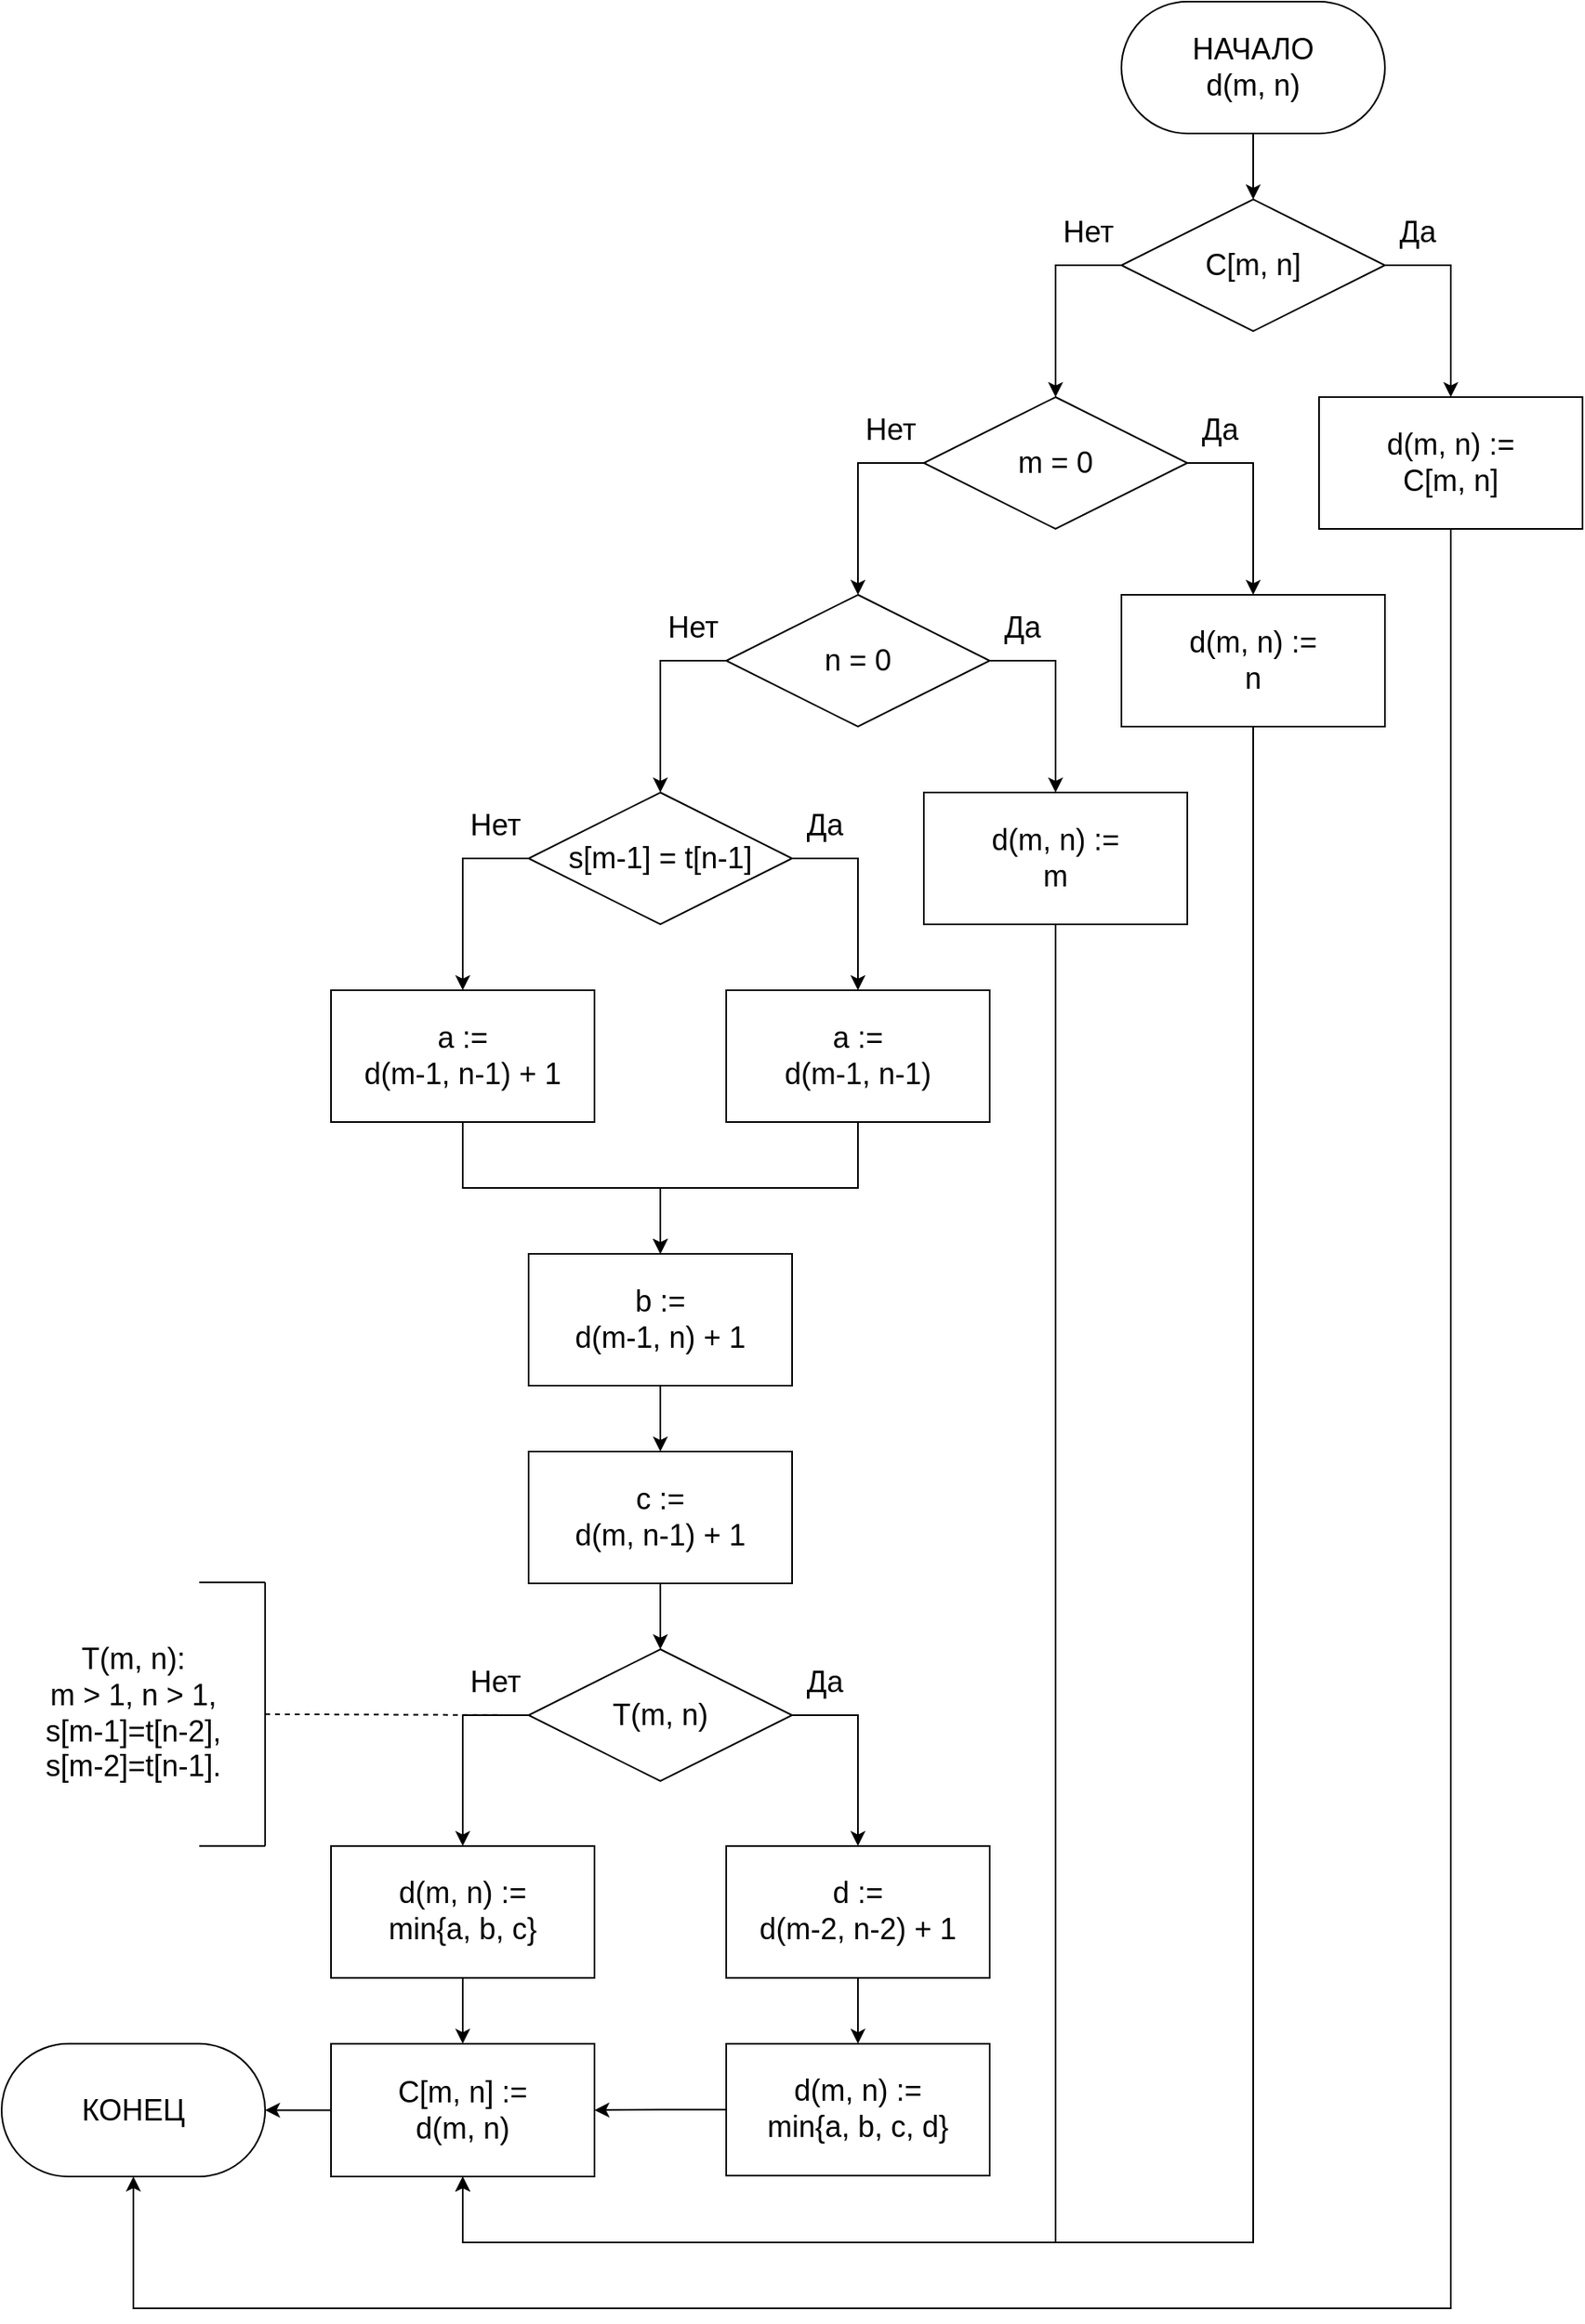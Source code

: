 <mxfile>
    <diagram id="Ifpsmnqbu2o1SuFbgTzM" name="Страница 1">
        <mxGraphModel dx="1494" dy="1073" grid="1" gridSize="10" guides="1" tooltips="1" connect="1" arrows="1" fold="1" page="1" pageScale="1" pageWidth="1200" pageHeight="1920" math="0" shadow="0">
            <root>
                <mxCell id="0"/>
                <mxCell id="1" parent="0"/>
                <mxCell id="106" style="edgeStyle=orthogonalEdgeStyle;rounded=0;html=1;exitX=0.5;exitY=1;exitDx=0;exitDy=0;entryX=0.5;entryY=0;entryDx=0;entryDy=0;fontSize=18;" parent="1" source="2" target="103" edge="1">
                    <mxGeometry relative="1" as="geometry"/>
                </mxCell>
                <mxCell id="2" value="НАЧАЛО&lt;br style=&quot;font-size: 18px;&quot;&gt;d(m, n)" style="rounded=1;whiteSpace=wrap;html=1;arcSize=50;fontSize=18;" parent="1" vertex="1">
                    <mxGeometry x="800" y="260" width="160" height="80" as="geometry"/>
                </mxCell>
                <mxCell id="67" style="edgeStyle=orthogonalEdgeStyle;rounded=0;html=1;exitX=1;exitY=0.5;exitDx=0;exitDy=0;entryX=0.5;entryY=0;entryDx=0;entryDy=0;fontSize=18;" parent="1" source="65" target="66" edge="1">
                    <mxGeometry relative="1" as="geometry"/>
                </mxCell>
                <mxCell id="71" style="edgeStyle=orthogonalEdgeStyle;rounded=0;html=1;exitX=0;exitY=0.5;exitDx=0;exitDy=0;entryX=0.5;entryY=0;entryDx=0;entryDy=0;fontSize=18;" parent="1" source="65" target="69" edge="1">
                    <mxGeometry relative="1" as="geometry"/>
                </mxCell>
                <mxCell id="65" value="m = 0" style="rhombus;whiteSpace=wrap;html=1;fontSize=18;" parent="1" vertex="1">
                    <mxGeometry x="680" y="500" width="160" height="80" as="geometry"/>
                </mxCell>
                <mxCell id="102" style="edgeStyle=orthogonalEdgeStyle;rounded=0;html=1;exitX=0.5;exitY=1;exitDx=0;exitDy=0;entryX=0.5;entryY=1;entryDx=0;entryDy=0;fontSize=18;" parent="1" source="66" edge="1">
                    <mxGeometry relative="1" as="geometry">
                        <Array as="points">
                            <mxPoint x="880" y="1620"/>
                            <mxPoint x="400" y="1620"/>
                        </Array>
                        <mxPoint x="400" y="1580" as="targetPoint"/>
                    </mxGeometry>
                </mxCell>
                <mxCell id="66" value="d(m, n) :=&lt;br style=&quot;font-size: 18px;&quot;&gt;n" style="rounded=0;whiteSpace=wrap;html=1;fontSize=18;" parent="1" vertex="1">
                    <mxGeometry x="800" y="620" width="160" height="80" as="geometry"/>
                </mxCell>
                <mxCell id="68" style="edgeStyle=orthogonalEdgeStyle;rounded=0;html=1;exitX=1;exitY=0.5;exitDx=0;exitDy=0;entryX=0.5;entryY=0;entryDx=0;entryDy=0;fontSize=18;" parent="1" source="69" target="70" edge="1">
                    <mxGeometry relative="1" as="geometry"/>
                </mxCell>
                <mxCell id="74" style="edgeStyle=orthogonalEdgeStyle;rounded=0;html=1;exitX=0;exitY=0.5;exitDx=0;exitDy=0;entryX=0.5;entryY=0;entryDx=0;entryDy=0;fontSize=18;" parent="1" source="69" target="72" edge="1">
                    <mxGeometry relative="1" as="geometry"/>
                </mxCell>
                <mxCell id="69" value="n = 0" style="rhombus;whiteSpace=wrap;html=1;fontSize=18;" parent="1" vertex="1">
                    <mxGeometry x="560" y="620" width="160" height="80" as="geometry"/>
                </mxCell>
                <mxCell id="101" style="edgeStyle=orthogonalEdgeStyle;rounded=0;html=1;exitX=0.5;exitY=1;exitDx=0;exitDy=0;entryX=0.5;entryY=1;entryDx=0;entryDy=0;fontSize=18;" parent="1" source="70" target="107" edge="1">
                    <mxGeometry relative="1" as="geometry">
                        <Array as="points">
                            <mxPoint x="760" y="1620"/>
                            <mxPoint x="400" y="1620"/>
                        </Array>
                        <mxPoint x="400" y="1580" as="targetPoint"/>
                    </mxGeometry>
                </mxCell>
                <mxCell id="70" value="d(m, n) :=&lt;br style=&quot;font-size: 18px;&quot;&gt;m" style="rounded=0;whiteSpace=wrap;html=1;fontSize=18;" parent="1" vertex="1">
                    <mxGeometry x="680" y="740" width="160" height="80" as="geometry"/>
                </mxCell>
                <mxCell id="76" style="edgeStyle=orthogonalEdgeStyle;rounded=0;html=1;exitX=1;exitY=0.5;exitDx=0;exitDy=0;entryX=0.5;entryY=0;entryDx=0;entryDy=0;fontSize=18;" parent="1" source="72" target="75" edge="1">
                    <mxGeometry relative="1" as="geometry"/>
                </mxCell>
                <mxCell id="78" style="edgeStyle=orthogonalEdgeStyle;rounded=0;html=1;exitX=0;exitY=0.5;exitDx=0;exitDy=0;entryX=0.5;entryY=0;entryDx=0;entryDy=0;fontSize=18;" parent="1" source="72" target="77" edge="1">
                    <mxGeometry relative="1" as="geometry"/>
                </mxCell>
                <mxCell id="72" value="s[m-1] = t[n-1]" style="rhombus;whiteSpace=wrap;html=1;fontSize=18;" parent="1" vertex="1">
                    <mxGeometry x="440" y="740" width="160" height="80" as="geometry"/>
                </mxCell>
                <mxCell id="80" style="edgeStyle=orthogonalEdgeStyle;rounded=0;html=1;exitX=0.5;exitY=1;exitDx=0;exitDy=0;entryX=0.5;entryY=0;entryDx=0;entryDy=0;fontSize=18;" parent="1" source="75" target="79" edge="1">
                    <mxGeometry relative="1" as="geometry"/>
                </mxCell>
                <mxCell id="75" value="a :=&lt;br style=&quot;font-size: 18px;&quot;&gt;d(m-1, n-1)" style="rounded=0;whiteSpace=wrap;html=1;fontSize=18;" parent="1" vertex="1">
                    <mxGeometry x="560" y="860" width="160" height="80" as="geometry"/>
                </mxCell>
                <mxCell id="81" style="edgeStyle=orthogonalEdgeStyle;rounded=0;html=1;exitX=0.5;exitY=1;exitDx=0;exitDy=0;entryX=0.5;entryY=0;entryDx=0;entryDy=0;fontSize=18;" parent="1" source="77" target="79" edge="1">
                    <mxGeometry relative="1" as="geometry"/>
                </mxCell>
                <mxCell id="77" value="a :=&lt;br style=&quot;font-size: 18px;&quot;&gt;d(m-1, n-1) + 1" style="rounded=0;whiteSpace=wrap;html=1;fontSize=18;" parent="1" vertex="1">
                    <mxGeometry x="320" y="860" width="160" height="80" as="geometry"/>
                </mxCell>
                <mxCell id="83" style="edgeStyle=orthogonalEdgeStyle;rounded=0;html=1;exitX=0.5;exitY=1;exitDx=0;exitDy=0;entryX=0.5;entryY=0;entryDx=0;entryDy=0;fontSize=18;" parent="1" source="79" target="82" edge="1">
                    <mxGeometry relative="1" as="geometry"/>
                </mxCell>
                <mxCell id="79" value="b :=&lt;br style=&quot;font-size: 18px;&quot;&gt;d(m-1, n) + 1" style="rounded=0;whiteSpace=wrap;html=1;fontSize=18;" parent="1" vertex="1">
                    <mxGeometry x="440" y="1020" width="160" height="80" as="geometry"/>
                </mxCell>
                <mxCell id="85" style="edgeStyle=orthogonalEdgeStyle;rounded=0;html=1;exitX=0.5;exitY=1;exitDx=0;exitDy=0;entryX=0.5;entryY=0;entryDx=0;entryDy=0;fontSize=18;" parent="1" source="82" target="84" edge="1">
                    <mxGeometry relative="1" as="geometry"/>
                </mxCell>
                <mxCell id="82" value="c :=&lt;br style=&quot;font-size: 18px;&quot;&gt;d(m, n-1) + 1" style="rounded=0;whiteSpace=wrap;html=1;fontSize=18;" parent="1" vertex="1">
                    <mxGeometry x="440" y="1140" width="160" height="80" as="geometry"/>
                </mxCell>
                <mxCell id="95" style="edgeStyle=orthogonalEdgeStyle;rounded=0;html=1;exitX=0;exitY=0.5;exitDx=0;exitDy=0;entryX=0.5;entryY=0;entryDx=0;entryDy=0;fontSize=18;" parent="1" source="84" target="94" edge="1">
                    <mxGeometry relative="1" as="geometry"/>
                </mxCell>
                <mxCell id="96" style="edgeStyle=orthogonalEdgeStyle;rounded=0;html=1;exitX=1;exitY=0.5;exitDx=0;exitDy=0;entryX=0.5;entryY=0;entryDx=0;entryDy=0;fontSize=18;" parent="1" source="84" target="92" edge="1">
                    <mxGeometry relative="1" as="geometry"/>
                </mxCell>
                <mxCell id="84" value="T(m, n)" style="rhombus;whiteSpace=wrap;html=1;fontSize=18;" parent="1" vertex="1">
                    <mxGeometry x="440" y="1260" width="160" height="80" as="geometry"/>
                </mxCell>
                <mxCell id="86" value="" style="endArrow=none;dashed=1;html=1;rounded=0;fontSize=18;entryX=0;entryY=0.5;entryDx=0;entryDy=0;exitX=1;exitY=0.5;exitDx=0;exitDy=0;" parent="1" source="90" target="84" edge="1">
                    <mxGeometry width="50" height="50" relative="1" as="geometry">
                        <mxPoint x="280" y="1299.41" as="sourcePoint"/>
                        <mxPoint x="440" y="1299.41" as="targetPoint"/>
                    </mxGeometry>
                </mxCell>
                <mxCell id="87" value="" style="endArrow=none;html=1;rounded=0;fontSize=18;entryX=1;entryY=0;entryDx=0;entryDy=0;exitX=1;exitY=1;exitDx=0;exitDy=0;" parent="1" source="90" target="90" edge="1">
                    <mxGeometry width="50" height="50" relative="1" as="geometry">
                        <mxPoint x="280" y="1339.41" as="sourcePoint"/>
                        <mxPoint x="280" y="1259.41" as="targetPoint"/>
                    </mxGeometry>
                </mxCell>
                <mxCell id="88" value="" style="endArrow=none;html=1;rounded=0;fontSize=18;exitX=0.75;exitY=0;exitDx=0;exitDy=0;entryX=1;entryY=0;entryDx=0;entryDy=0;" parent="1" source="90" target="90" edge="1">
                    <mxGeometry width="50" height="50" relative="1" as="geometry">
                        <mxPoint x="240" y="1179.41" as="sourcePoint"/>
                        <mxPoint x="280" y="1179.41" as="targetPoint"/>
                    </mxGeometry>
                </mxCell>
                <mxCell id="89" value="" style="endArrow=none;html=1;rounded=0;fontSize=18;entryX=1;entryY=1;entryDx=0;entryDy=0;exitX=0.75;exitY=1;exitDx=0;exitDy=0;" parent="1" source="90" target="90" edge="1">
                    <mxGeometry width="50" height="50" relative="1" as="geometry">
                        <mxPoint x="240" y="1339.41" as="sourcePoint"/>
                        <mxPoint x="280" y="1339.41" as="targetPoint"/>
                    </mxGeometry>
                </mxCell>
                <mxCell id="90" value="T(m, n):&lt;br style=&quot;font-size: 18px;&quot;&gt;m &amp;gt; 1, n &amp;gt; 1,&lt;br style=&quot;font-size: 18px;&quot;&gt;s[m-1]=t[n-2],&lt;br style=&quot;font-size: 18px;&quot;&gt;s[m-2]=t[n-1]." style="text;html=1;strokeColor=none;fillColor=none;align=center;verticalAlign=middle;whiteSpace=wrap;rounded=0;fontSize=18;" parent="1" vertex="1">
                    <mxGeometry x="120" y="1219.41" width="160" height="160" as="geometry"/>
                </mxCell>
                <mxCell id="91" style="edgeStyle=orthogonalEdgeStyle;rounded=0;html=1;exitX=0.5;exitY=1;exitDx=0;exitDy=0;entryX=0.5;entryY=0;entryDx=0;entryDy=0;fontSize=18;" parent="1" source="92" target="93" edge="1">
                    <mxGeometry relative="1" as="geometry"/>
                </mxCell>
                <mxCell id="92" value="d :=&lt;br style=&quot;font-size: 18px;&quot;&gt;d(m-2, n-2) + 1" style="rounded=0;whiteSpace=wrap;html=1;fontSize=18;" parent="1" vertex="1">
                    <mxGeometry x="560" y="1379.41" width="160" height="80" as="geometry"/>
                </mxCell>
                <mxCell id="100" style="edgeStyle=orthogonalEdgeStyle;rounded=0;html=1;exitX=0;exitY=0.5;exitDx=0;exitDy=0;entryX=1;entryY=0.5;entryDx=0;entryDy=0;fontSize=18;" parent="1" source="93" target="107" edge="1">
                    <mxGeometry relative="1" as="geometry">
                        <mxPoint x="480" y="1539.705" as="targetPoint"/>
                    </mxGeometry>
                </mxCell>
                <mxCell id="93" value="d(m, n) :=&lt;br style=&quot;font-size: 18px;&quot;&gt;min{a, b, c, d}" style="rounded=0;whiteSpace=wrap;html=1;fontSize=18;" parent="1" vertex="1">
                    <mxGeometry x="560" y="1499.41" width="160" height="80" as="geometry"/>
                </mxCell>
                <mxCell id="98" style="edgeStyle=orthogonalEdgeStyle;rounded=0;html=1;exitX=0.5;exitY=1;exitDx=0;exitDy=0;entryX=0.5;entryY=0;entryDx=0;entryDy=0;fontSize=18;" parent="1" source="94" edge="1">
                    <mxGeometry relative="1" as="geometry">
                        <mxPoint x="400" y="1499.41" as="targetPoint"/>
                    </mxGeometry>
                </mxCell>
                <mxCell id="94" value="d(m, n) :=&lt;br style=&quot;font-size: 18px;&quot;&gt;min{a, b, c}" style="rounded=0;whiteSpace=wrap;html=1;fontSize=18;" parent="1" vertex="1">
                    <mxGeometry x="320" y="1379.41" width="160" height="80" as="geometry"/>
                </mxCell>
                <mxCell id="105" style="edgeStyle=orthogonalEdgeStyle;html=1;exitX=1;exitY=0.5;exitDx=0;exitDy=0;fontSize=18;rounded=0;entryX=0.5;entryY=0;entryDx=0;entryDy=0;" parent="1" source="103" target="104" edge="1">
                    <mxGeometry relative="1" as="geometry">
                        <mxPoint x="1020.0" y="430" as="targetPoint"/>
                    </mxGeometry>
                </mxCell>
                <mxCell id="110" style="edgeStyle=orthogonalEdgeStyle;rounded=0;html=1;exitX=0;exitY=0.5;exitDx=0;exitDy=0;entryX=0.5;entryY=0;entryDx=0;entryDy=0;fontSize=18;" parent="1" source="103" target="65" edge="1">
                    <mxGeometry relative="1" as="geometry"/>
                </mxCell>
                <mxCell id="103" value="C[m, n]" style="rhombus;whiteSpace=wrap;html=1;fontSize=18;" parent="1" vertex="1">
                    <mxGeometry x="800" y="380" width="160" height="80" as="geometry"/>
                </mxCell>
                <mxCell id="112" style="edgeStyle=orthogonalEdgeStyle;rounded=0;html=1;exitX=0.5;exitY=1;exitDx=0;exitDy=0;entryX=0.5;entryY=1;entryDx=0;entryDy=0;fontSize=18;" parent="1" source="104" target="108" edge="1">
                    <mxGeometry relative="1" as="geometry">
                        <Array as="points">
                            <mxPoint x="1000" y="1660"/>
                            <mxPoint x="200" y="1660"/>
                        </Array>
                    </mxGeometry>
                </mxCell>
                <mxCell id="104" value="d(m, n) :=&lt;br&gt;C[m, n]" style="rounded=0;whiteSpace=wrap;html=1;fontSize=18;" parent="1" vertex="1">
                    <mxGeometry x="920" y="500" width="160" height="80" as="geometry"/>
                </mxCell>
                <mxCell id="109" style="edgeStyle=orthogonalEdgeStyle;rounded=0;html=1;exitX=0;exitY=0.5;exitDx=0;exitDy=0;entryX=1;entryY=0.5;entryDx=0;entryDy=0;fontSize=18;" parent="1" source="107" target="108" edge="1">
                    <mxGeometry relative="1" as="geometry"/>
                </mxCell>
                <mxCell id="107" value="C[m, n] :=&lt;br&gt;d(m, n)" style="rounded=0;whiteSpace=wrap;html=1;fontSize=18;" parent="1" vertex="1">
                    <mxGeometry x="320" y="1499.41" width="160" height="80.59" as="geometry"/>
                </mxCell>
                <mxCell id="108" value="КОНЕЦ" style="rounded=1;whiteSpace=wrap;html=1;fontSize=18;arcSize=50;" parent="1" vertex="1">
                    <mxGeometry x="120" y="1499.41" width="160" height="80.59" as="geometry"/>
                </mxCell>
                <mxCell id="113" value="Да" style="text;html=1;strokeColor=none;fillColor=none;align=center;verticalAlign=middle;whiteSpace=wrap;rounded=0;fontSize=18;" vertex="1" parent="1">
                    <mxGeometry x="960" y="380" width="40" height="40" as="geometry"/>
                </mxCell>
                <mxCell id="114" value="Да" style="text;html=1;strokeColor=none;fillColor=none;align=center;verticalAlign=middle;whiteSpace=wrap;rounded=0;fontSize=18;" vertex="1" parent="1">
                    <mxGeometry x="840" y="500" width="40" height="40" as="geometry"/>
                </mxCell>
                <mxCell id="116" value="Нет" style="text;html=1;strokeColor=none;fillColor=none;align=center;verticalAlign=middle;whiteSpace=wrap;rounded=0;fontSize=18;" vertex="1" parent="1">
                    <mxGeometry x="760" y="380" width="40" height="40" as="geometry"/>
                </mxCell>
                <mxCell id="117" value="Нет" style="text;html=1;strokeColor=none;fillColor=none;align=center;verticalAlign=middle;whiteSpace=wrap;rounded=0;fontSize=18;" vertex="1" parent="1">
                    <mxGeometry x="640" y="500" width="40" height="40" as="geometry"/>
                </mxCell>
                <mxCell id="118" value="Нет" style="text;html=1;strokeColor=none;fillColor=none;align=center;verticalAlign=middle;whiteSpace=wrap;rounded=0;fontSize=18;" vertex="1" parent="1">
                    <mxGeometry x="520" y="620" width="40" height="40" as="geometry"/>
                </mxCell>
                <mxCell id="119" value="Нет" style="text;html=1;strokeColor=none;fillColor=none;align=center;verticalAlign=middle;whiteSpace=wrap;rounded=0;fontSize=18;" vertex="1" parent="1">
                    <mxGeometry x="400" y="740" width="40" height="40" as="geometry"/>
                </mxCell>
                <mxCell id="120" value="Нет" style="text;html=1;strokeColor=none;fillColor=none;align=center;verticalAlign=middle;whiteSpace=wrap;rounded=0;fontSize=18;" vertex="1" parent="1">
                    <mxGeometry x="400" y="1260" width="40" height="40" as="geometry"/>
                </mxCell>
                <mxCell id="121" value="Да" style="text;html=1;strokeColor=none;fillColor=none;align=center;verticalAlign=middle;whiteSpace=wrap;rounded=0;fontSize=18;" vertex="1" parent="1">
                    <mxGeometry x="720" y="620" width="40" height="40" as="geometry"/>
                </mxCell>
                <mxCell id="122" value="Да" style="text;html=1;strokeColor=none;fillColor=none;align=center;verticalAlign=middle;whiteSpace=wrap;rounded=0;fontSize=18;" vertex="1" parent="1">
                    <mxGeometry x="600" y="740" width="40" height="40" as="geometry"/>
                </mxCell>
                <mxCell id="123" value="Да" style="text;html=1;strokeColor=none;fillColor=none;align=center;verticalAlign=middle;whiteSpace=wrap;rounded=0;fontSize=18;" vertex="1" parent="1">
                    <mxGeometry x="600" y="1260" width="40" height="40" as="geometry"/>
                </mxCell>
            </root>
        </mxGraphModel>
    </diagram>
</mxfile>